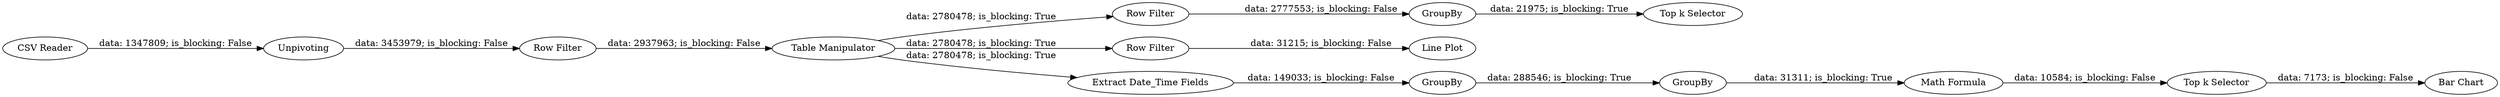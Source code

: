 digraph {
	"-8218141593479995503_35" [label="Row Filter"]
	"-8218141593479995503_42" [label=GroupBy]
	"-8218141593479995503_47" [label="Bar Chart"]
	"-8218141593479995503_33" [label="CSV Reader"]
	"-8218141593479995503_40" [label=GroupBy]
	"-8218141593479995503_49" [label="Row Filter"]
	"-8218141593479995503_50" [label=GroupBy]
	"-8218141593479995503_53" [label="Line Plot"]
	"-8218141593479995503_38" [label="Table Manipulator"]
	"-8218141593479995503_34" [label=Unpivoting]
	"-8218141593479995503_52" [label="Row Filter"]
	"-8218141593479995503_51" [label="Top k Selector"]
	"-8218141593479995503_43" [label="Math Formula"]
	"-8218141593479995503_44" [label="Top k Selector"]
	"-8218141593479995503_39" [label="Extract Date_Time Fields"]
	"-8218141593479995503_34" -> "-8218141593479995503_35" [label="data: 3453979; is_blocking: False"]
	"-8218141593479995503_52" -> "-8218141593479995503_53" [label="data: 31215; is_blocking: False"]
	"-8218141593479995503_50" -> "-8218141593479995503_51" [label="data: 21975; is_blocking: True"]
	"-8218141593479995503_38" -> "-8218141593479995503_39" [label="data: 2780478; is_blocking: True"]
	"-8218141593479995503_33" -> "-8218141593479995503_34" [label="data: 1347809; is_blocking: False"]
	"-8218141593479995503_40" -> "-8218141593479995503_42" [label="data: 288546; is_blocking: True"]
	"-8218141593479995503_35" -> "-8218141593479995503_38" [label="data: 2937963; is_blocking: False"]
	"-8218141593479995503_38" -> "-8218141593479995503_49" [label="data: 2780478; is_blocking: True"]
	"-8218141593479995503_43" -> "-8218141593479995503_44" [label="data: 10584; is_blocking: False"]
	"-8218141593479995503_44" -> "-8218141593479995503_47" [label="data: 7173; is_blocking: False"]
	"-8218141593479995503_39" -> "-8218141593479995503_40" [label="data: 149033; is_blocking: False"]
	"-8218141593479995503_38" -> "-8218141593479995503_52" [label="data: 2780478; is_blocking: True"]
	"-8218141593479995503_42" -> "-8218141593479995503_43" [label="data: 31311; is_blocking: True"]
	"-8218141593479995503_49" -> "-8218141593479995503_50" [label="data: 2777553; is_blocking: False"]
	rankdir=LR
}
